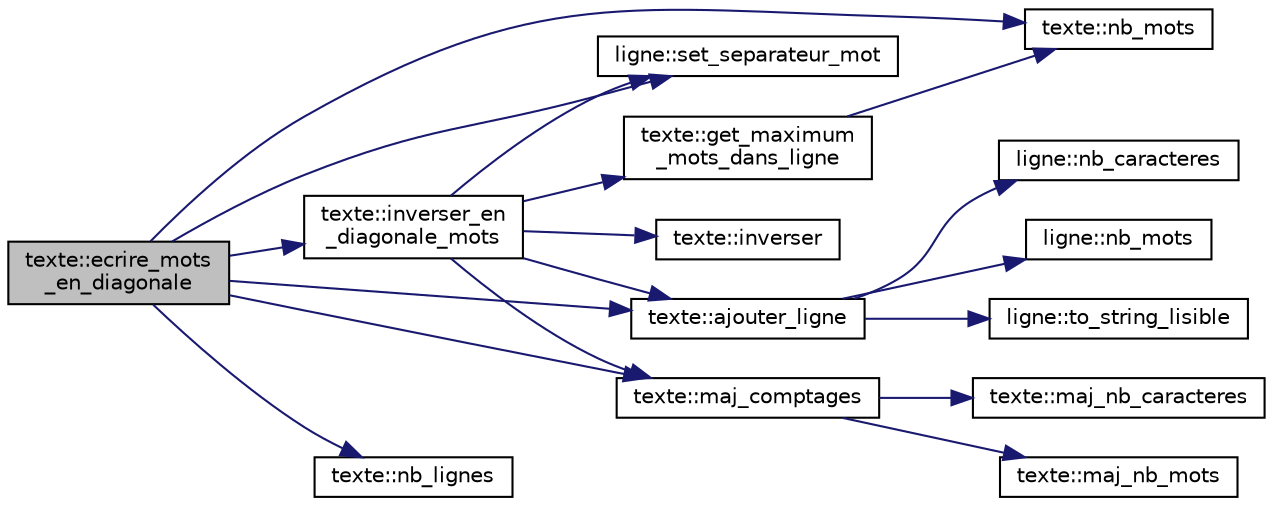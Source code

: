 digraph "texte::ecrire_mots_en_diagonale"
{
  edge [fontname="Helvetica",fontsize="10",labelfontname="Helvetica",labelfontsize="10"];
  node [fontname="Helvetica",fontsize="10",shape=record];
  rankdir="LR";
  Node45 [label="texte::ecrire_mots\l_en_diagonale",height=0.2,width=0.4,color="black", fillcolor="grey75", style="filled", fontcolor="black"];
  Node45 -> Node46 [color="midnightblue",fontsize="10",style="solid",fontname="Helvetica"];
  Node46 [label="texte::nb_mots",height=0.2,width=0.4,color="black", fillcolor="white", style="filled",URL="$classtexte.html#a954c4a3a28faa5a13bd5002a112eef86",tooltip="Retourne le nombre de mots du texte. "];
  Node45 -> Node47 [color="midnightblue",fontsize="10",style="solid",fontname="Helvetica"];
  Node47 [label="texte::nb_lignes",height=0.2,width=0.4,color="black", fillcolor="white", style="filled",URL="$classtexte.html#ac094147ada894bfde38c68b631724750",tooltip="Retourne le nombre de lignes du texte. "];
  Node45 -> Node48 [color="midnightblue",fontsize="10",style="solid",fontname="Helvetica"];
  Node48 [label="ligne::set_separateur_mot",height=0.2,width=0.4,color="black", fillcolor="white", style="filled",URL="$classligne.html#aa13dd59094abd373163ef55e2f33bf8a",tooltip="Initialise le séparateur de mot. "];
  Node45 -> Node49 [color="midnightblue",fontsize="10",style="solid",fontname="Helvetica"];
  Node49 [label="texte::ajouter_ligne",height=0.2,width=0.4,color="black", fillcolor="white", style="filled",URL="$classtexte.html#abb3d9763a37659b12552379cb4e0dc8c",tooltip="Ajoute une ligne donnée en fin de texte. "];
  Node49 -> Node50 [color="midnightblue",fontsize="10",style="solid",fontname="Helvetica"];
  Node50 [label="ligne::nb_caracteres",height=0.2,width=0.4,color="black", fillcolor="white", style="filled",URL="$classligne.html#a3bfedd99e8ffbb068432df6d0768d5d1",tooltip="Retourne le nombre de caractères de la ligne. "];
  Node49 -> Node51 [color="midnightblue",fontsize="10",style="solid",fontname="Helvetica"];
  Node51 [label="ligne::nb_mots",height=0.2,width=0.4,color="black", fillcolor="white", style="filled",URL="$classligne.html#ada0847f3e3c95773bb2c03db970f81d7",tooltip="Retourne le nombre de mots de la ligne. "];
  Node49 -> Node52 [color="midnightblue",fontsize="10",style="solid",fontname="Helvetica"];
  Node52 [label="ligne::to_string_lisible",height=0.2,width=0.4,color="black", fillcolor="white", style="filled",URL="$classligne.html#affd23e66b472f932e1e28df34a652539",tooltip="Convertit et retourne la ligne au format QString avec l&#39;ajout de séparateur. "];
  Node45 -> Node53 [color="midnightblue",fontsize="10",style="solid",fontname="Helvetica"];
  Node53 [label="texte::inverser_en\l_diagonale_mots",height=0.2,width=0.4,color="black", fillcolor="white", style="filled",URL="$classtexte.html#ac7d454f367c1f6a9cafc0fcab08fb147",tooltip="Inverse les mots du texte suivant une diagonale. "];
  Node53 -> Node54 [color="midnightblue",fontsize="10",style="solid",fontname="Helvetica"];
  Node54 [label="texte::inverser",height=0.2,width=0.4,color="black", fillcolor="white", style="filled",URL="$classtexte.html#aa2b06368ab5cb65e09aee99554cf0f30",tooltip="Inversion des textes, des lignes, des mots et/ou des caractères. "];
  Node53 -> Node55 [color="midnightblue",fontsize="10",style="solid",fontname="Helvetica"];
  Node55 [label="texte::get_maximum\l_mots_dans_ligne",height=0.2,width=0.4,color="black", fillcolor="white", style="filled",URL="$classtexte.html#afc6c545dda7731f97266774813c16ed5",tooltip="Retourne le nombre maximum de mots dans une ligne. "];
  Node55 -> Node46 [color="midnightblue",fontsize="10",style="solid",fontname="Helvetica"];
  Node53 -> Node48 [color="midnightblue",fontsize="10",style="solid",fontname="Helvetica"];
  Node53 -> Node49 [color="midnightblue",fontsize="10",style="solid",fontname="Helvetica"];
  Node53 -> Node56 [color="midnightblue",fontsize="10",style="solid",fontname="Helvetica"];
  Node56 [label="texte::maj_comptages",height=0.2,width=0.4,color="black", fillcolor="white", style="filled",URL="$classtexte.html#a26290d2cb7eb4b656b8be0e121c1049f",tooltip="Met à jour les différents comptages. "];
  Node56 -> Node57 [color="midnightblue",fontsize="10",style="solid",fontname="Helvetica"];
  Node57 [label="texte::maj_nb_caracteres",height=0.2,width=0.4,color="black", fillcolor="white", style="filled",URL="$classtexte.html#a4a2b045dbb975c1c3e7b3d20c60edd34",tooltip="Met à jour le nombre de caractères du texte. "];
  Node56 -> Node58 [color="midnightblue",fontsize="10",style="solid",fontname="Helvetica"];
  Node58 [label="texte::maj_nb_mots",height=0.2,width=0.4,color="black", fillcolor="white", style="filled",URL="$classtexte.html#aeed3eacb585627aa50aadaaba067c9c2",tooltip="Met à jour le nombre de mots du texte. "];
  Node45 -> Node56 [color="midnightblue",fontsize="10",style="solid",fontname="Helvetica"];
}
